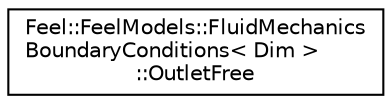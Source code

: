 digraph "Graphical Class Hierarchy"
{
 // LATEX_PDF_SIZE
  edge [fontname="Helvetica",fontsize="10",labelfontname="Helvetica",labelfontsize="10"];
  node [fontname="Helvetica",fontsize="10",shape=record];
  rankdir="LR";
  Node0 [label="Feel::FeelModels::FluidMechanics\lBoundaryConditions\< Dim \>\l::OutletFree",height=0.2,width=0.4,color="black", fillcolor="white", style="filled",URL="$classFeel_1_1FeelModels_1_1FluidMechanicsBoundaryConditions_1_1OutletFree.html",tooltip=" "];
}
